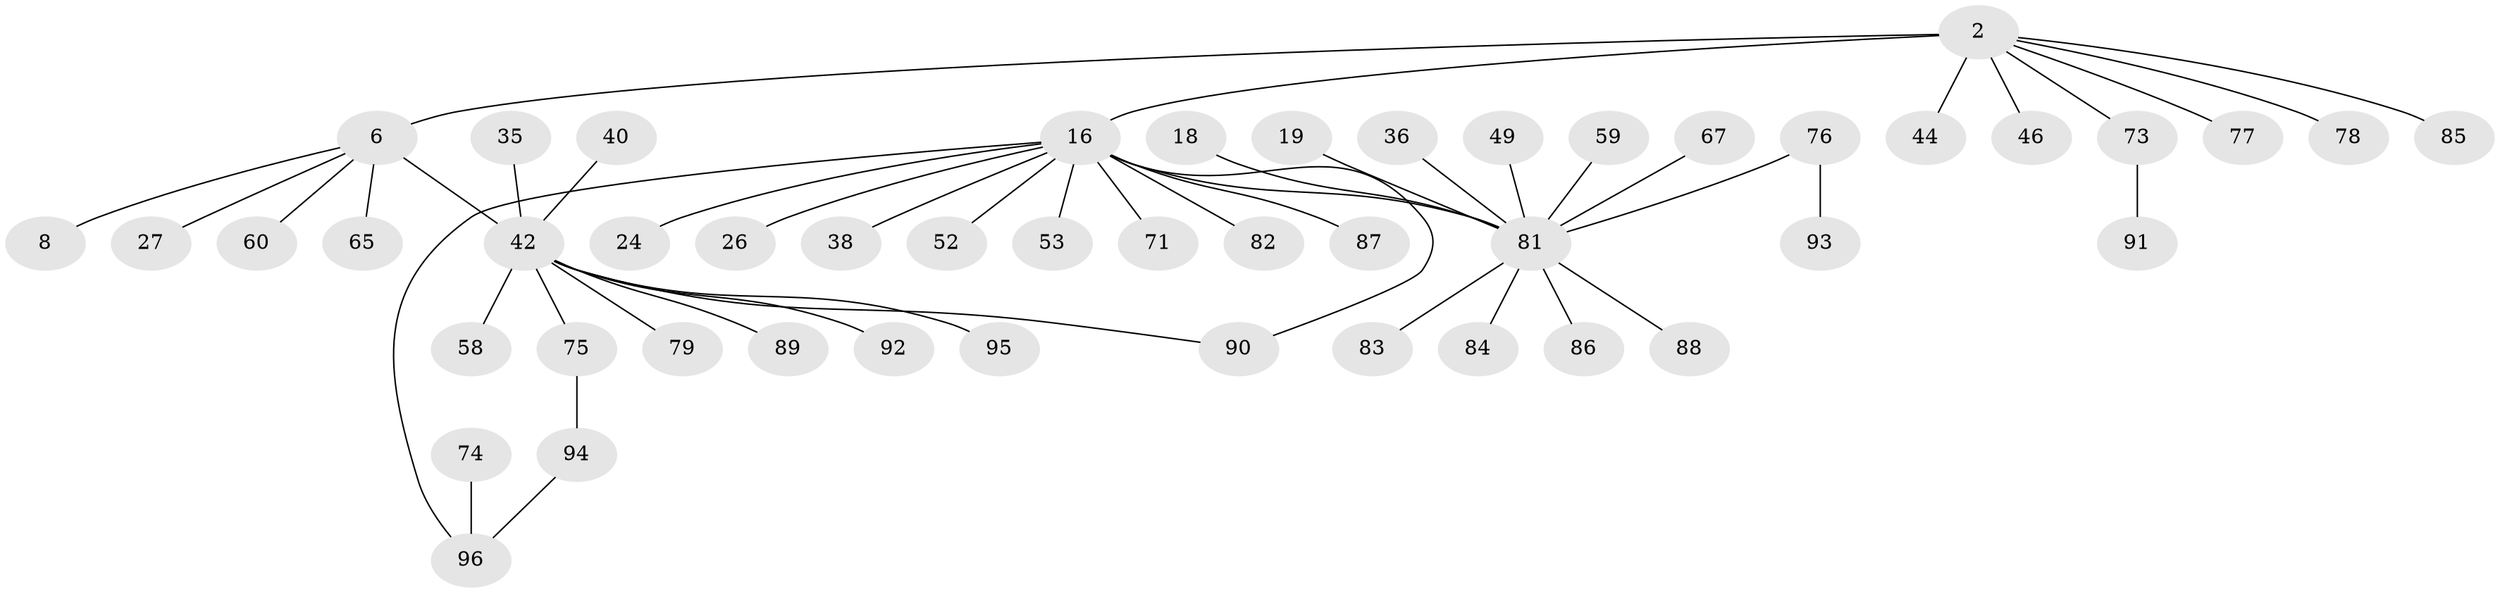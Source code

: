 // original degree distribution, {10: 0.010416666666666666, 11: 0.010416666666666666, 4: 0.041666666666666664, 7: 0.03125, 3: 0.0625, 1: 0.6145833333333334, 5: 0.09375, 2: 0.13541666666666666}
// Generated by graph-tools (version 1.1) at 2025/48/03/09/25 04:48:31]
// undirected, 48 vertices, 49 edges
graph export_dot {
graph [start="1"]
  node [color=gray90,style=filled];
  2;
  6 [super="+3"];
  8;
  16 [super="+5+1"];
  18;
  19;
  24;
  26;
  27 [super="+13"];
  35;
  36 [super="+29"];
  38;
  40;
  42 [super="+25"];
  44;
  46;
  49;
  52;
  53 [super="+12"];
  58;
  59;
  60;
  65;
  67;
  71;
  73;
  74;
  75 [super="+66"];
  76 [super="+57"];
  77;
  78;
  79 [super="+43"];
  81 [super="+55+14+33+63+47+51+62+80"];
  82 [super="+45"];
  83;
  84;
  85;
  86;
  87;
  88;
  89;
  90 [super="+68+70"];
  91;
  92;
  93;
  94;
  95;
  96 [super="+32+69"];
  2 -- 6 [weight=2];
  2 -- 16 [weight=2];
  2 -- 44;
  2 -- 46;
  2 -- 73;
  2 -- 77;
  2 -- 78;
  2 -- 85;
  6 -- 8;
  6 -- 42 [weight=2];
  6 -- 60;
  6 -- 65;
  6 -- 27;
  16 -- 38;
  16 -- 71;
  16 -- 24;
  16 -- 52;
  16 -- 87;
  16 -- 26;
  16 -- 96;
  16 -- 53;
  16 -- 82;
  16 -- 81 [weight=3];
  16 -- 90;
  18 -- 81;
  19 -- 81;
  35 -- 42;
  36 -- 81;
  40 -- 42;
  42 -- 89;
  42 -- 58;
  42 -- 92;
  42 -- 95;
  42 -- 75;
  42 -- 79;
  42 -- 90;
  49 -- 81;
  59 -- 81;
  67 -- 81;
  73 -- 91;
  74 -- 96;
  75 -- 94;
  76 -- 93;
  76 -- 81;
  81 -- 86;
  81 -- 88;
  81 -- 83;
  81 -- 84;
  94 -- 96;
}
